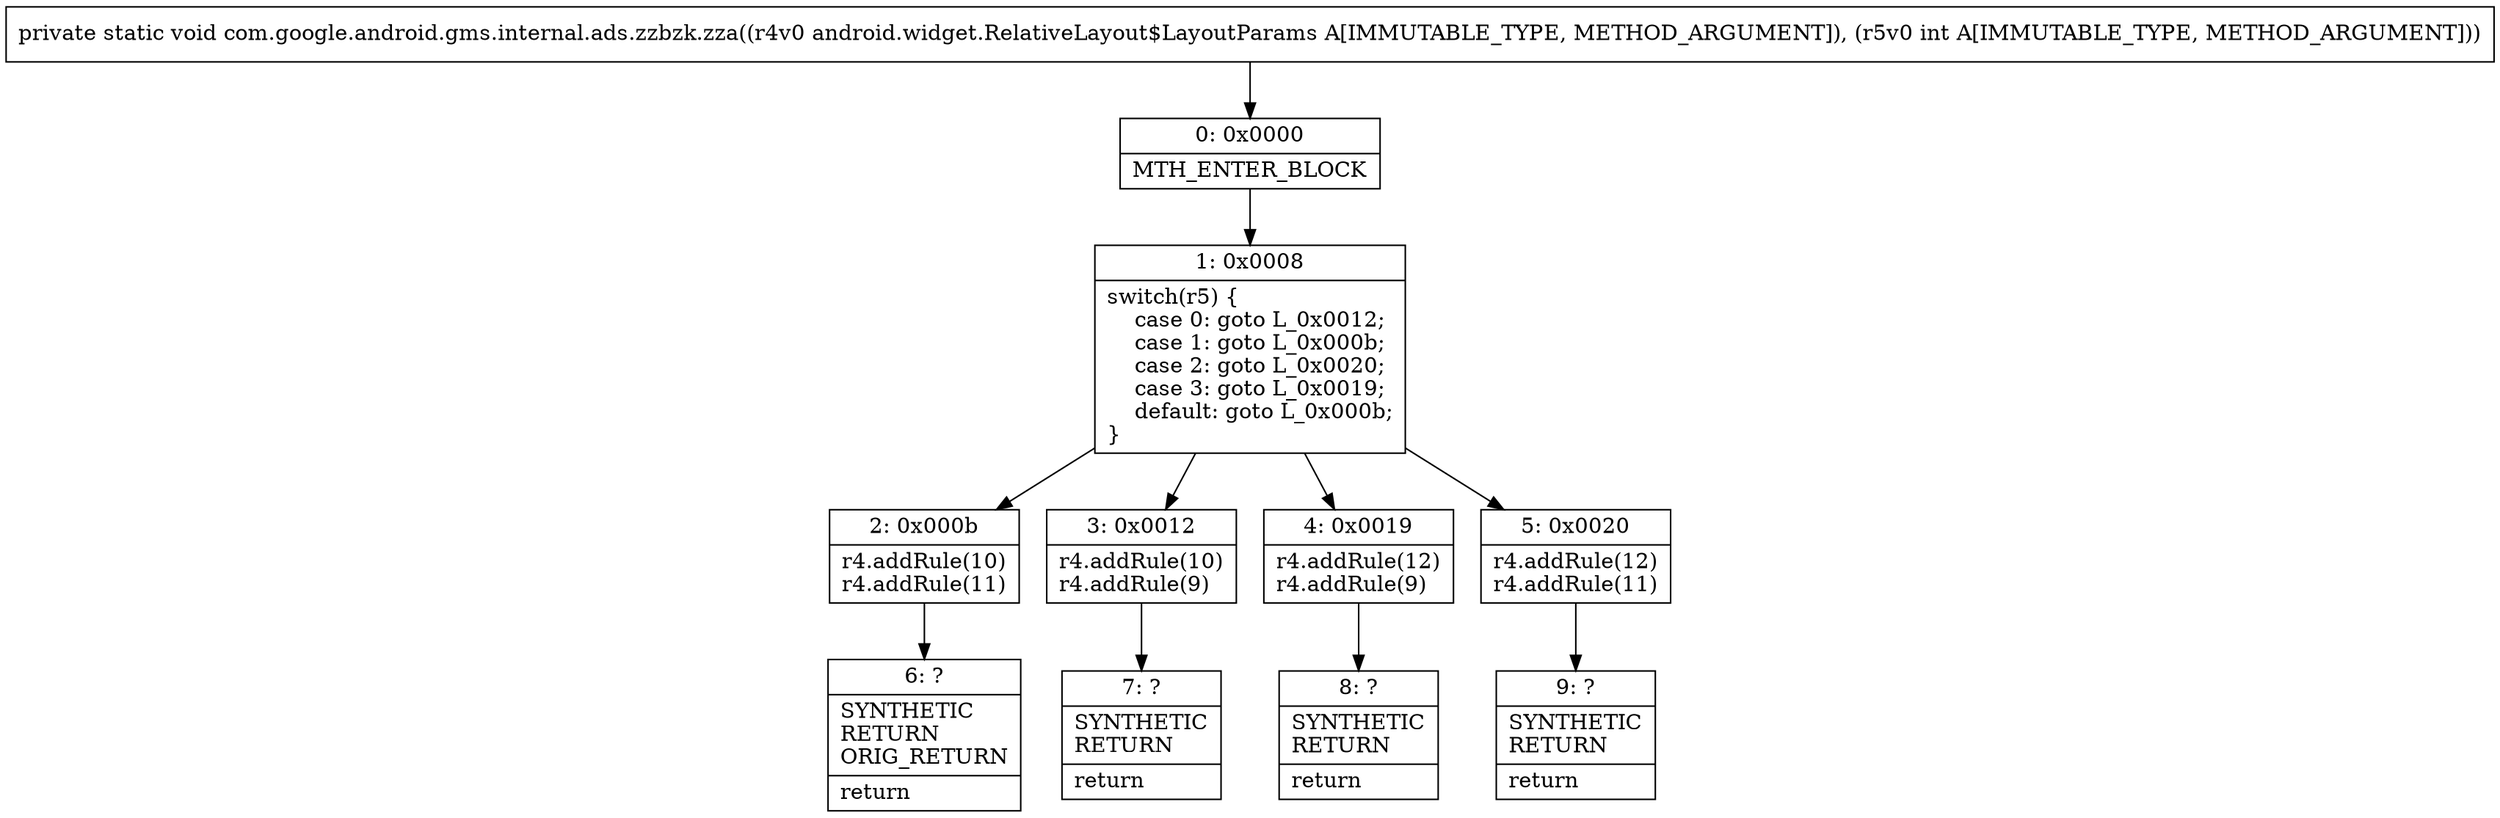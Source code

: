 digraph "CFG forcom.google.android.gms.internal.ads.zzbzk.zza(Landroid\/widget\/RelativeLayout$LayoutParams;I)V" {
Node_0 [shape=record,label="{0\:\ 0x0000|MTH_ENTER_BLOCK\l}"];
Node_1 [shape=record,label="{1\:\ 0x0008|switch(r5) \{\l    case 0: goto L_0x0012;\l    case 1: goto L_0x000b;\l    case 2: goto L_0x0020;\l    case 3: goto L_0x0019;\l    default: goto L_0x000b;\l\}\l}"];
Node_2 [shape=record,label="{2\:\ 0x000b|r4.addRule(10)\lr4.addRule(11)\l}"];
Node_3 [shape=record,label="{3\:\ 0x0012|r4.addRule(10)\lr4.addRule(9)\l}"];
Node_4 [shape=record,label="{4\:\ 0x0019|r4.addRule(12)\lr4.addRule(9)\l}"];
Node_5 [shape=record,label="{5\:\ 0x0020|r4.addRule(12)\lr4.addRule(11)\l}"];
Node_6 [shape=record,label="{6\:\ ?|SYNTHETIC\lRETURN\lORIG_RETURN\l|return\l}"];
Node_7 [shape=record,label="{7\:\ ?|SYNTHETIC\lRETURN\l|return\l}"];
Node_8 [shape=record,label="{8\:\ ?|SYNTHETIC\lRETURN\l|return\l}"];
Node_9 [shape=record,label="{9\:\ ?|SYNTHETIC\lRETURN\l|return\l}"];
MethodNode[shape=record,label="{private static void com.google.android.gms.internal.ads.zzbzk.zza((r4v0 android.widget.RelativeLayout$LayoutParams A[IMMUTABLE_TYPE, METHOD_ARGUMENT]), (r5v0 int A[IMMUTABLE_TYPE, METHOD_ARGUMENT])) }"];
MethodNode -> Node_0;
Node_0 -> Node_1;
Node_1 -> Node_2;
Node_1 -> Node_3;
Node_1 -> Node_4;
Node_1 -> Node_5;
Node_2 -> Node_6;
Node_3 -> Node_7;
Node_4 -> Node_8;
Node_5 -> Node_9;
}

